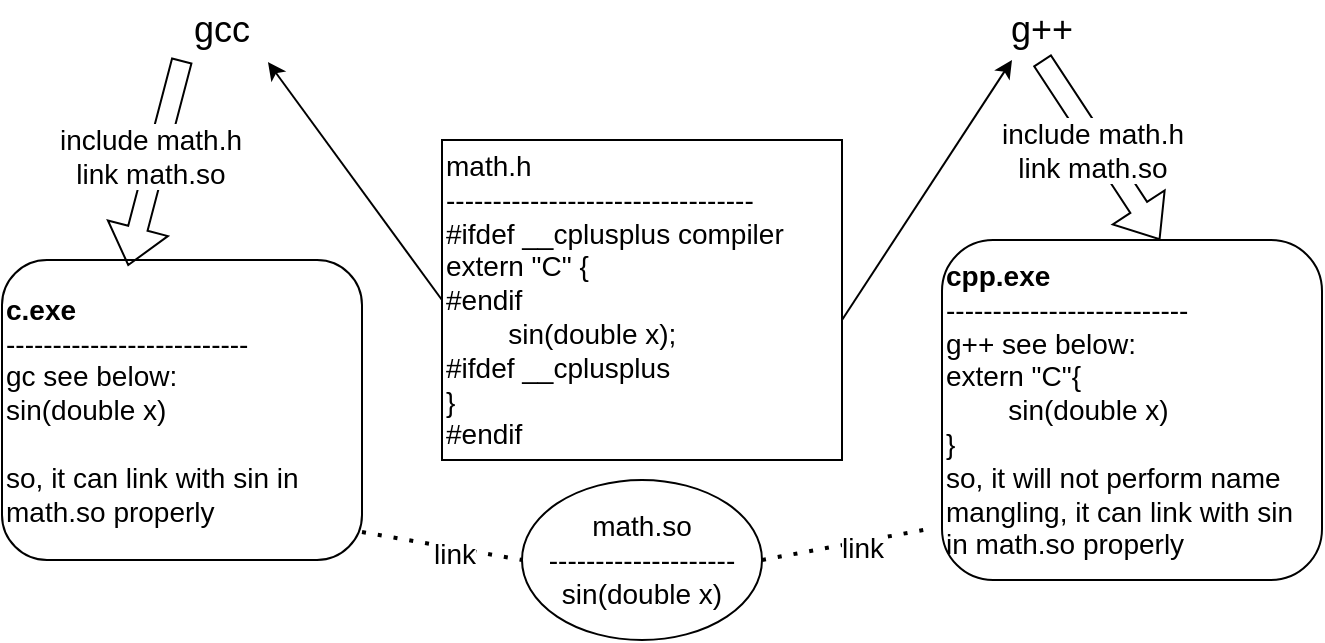 <mxfile version="24.6.5" type="device">
  <diagram name="Page-1" id="ZhQ4XyjFz-Q-k2d-4-wh">
    <mxGraphModel dx="1099" dy="1038" grid="1" gridSize="10" guides="1" tooltips="1" connect="1" arrows="1" fold="1" page="1" pageScale="1" pageWidth="850" pageHeight="1100" math="0" shadow="0">
      <root>
        <mxCell id="0" />
        <mxCell id="1" parent="0" />
        <mxCell id="Fw8AXvKBSuE9-e5RtdJN-1" value="gcc" style="text;html=1;align=center;verticalAlign=middle;whiteSpace=wrap;rounded=0;fontSize=18;" vertex="1" parent="1">
          <mxGeometry x="120" y="230" width="60" height="30" as="geometry" />
        </mxCell>
        <mxCell id="Fw8AXvKBSuE9-e5RtdJN-2" value="g++" style="text;html=1;align=center;verticalAlign=middle;whiteSpace=wrap;rounded=0;fontSize=18;" vertex="1" parent="1">
          <mxGeometry x="530" y="230" width="60" height="30" as="geometry" />
        </mxCell>
        <mxCell id="Fw8AXvKBSuE9-e5RtdJN-3" value="&lt;div style=&quot;font-size: 14px;&quot;&gt;math.h&lt;/div&gt;&lt;div style=&quot;font-size: 14px;&quot;&gt;---------------------------------&lt;/div&gt;&lt;div style=&quot;font-size: 14px;&quot;&gt;&lt;font style=&quot;font-size: 14px;&quot;&gt;#ifdef __cplusplus compiler&lt;/font&gt;&lt;/div&gt;&lt;div style=&quot;font-size: 14px;&quot;&gt;&lt;font style=&quot;font-size: 14px;&quot;&gt;extern &quot;C&quot; {&lt;/font&gt;&lt;/div&gt;&lt;div style=&quot;font-size: 14px;&quot;&gt;&lt;font style=&quot;font-size: 14px;&quot;&gt;#endif&lt;/font&gt;&lt;/div&gt;&lt;div style=&quot;font-size: 14px;&quot;&gt;&lt;span style=&quot;white-space: normal; font-size: 14px;&quot;&gt;&lt;font style=&quot;font-size: 14px;&quot;&gt;&lt;span style=&quot;white-space: pre; font-size: 14px;&quot;&gt;&#x9;&lt;/span&gt;sin(double x);&lt;/font&gt;&lt;/span&gt;&lt;/div&gt;&lt;div style=&quot;font-size: 14px;&quot;&gt;&lt;font style=&quot;font-size: 14px;&quot;&gt;#ifdef __cplusplus&lt;/font&gt;&lt;/div&gt;&lt;div style=&quot;font-size: 14px;&quot;&gt;&lt;font style=&quot;font-size: 14px;&quot;&gt;}&lt;/font&gt;&lt;/div&gt;&lt;div style=&quot;font-size: 14px;&quot;&gt;&lt;font style=&quot;font-size: 14px;&quot;&gt;#endif&lt;span style=&quot;white-space: pre; font-size: 14px;&quot;&gt;&#x9;&lt;/span&gt;&lt;/font&gt;&lt;/div&gt;" style="rounded=0;whiteSpace=wrap;html=1;align=left;fontSize=14;" vertex="1" parent="1">
          <mxGeometry x="260" y="300" width="200" height="160" as="geometry" />
        </mxCell>
        <mxCell id="Fw8AXvKBSuE9-e5RtdJN-4" value="math.so&lt;div style=&quot;font-size: 14px;&quot;&gt;--------------------&lt;/div&gt;&lt;div style=&quot;font-size: 14px;&quot;&gt;sin(double x)&lt;/div&gt;" style="ellipse;whiteSpace=wrap;html=1;fontSize=14;" vertex="1" parent="1">
          <mxGeometry x="300" y="470" width="120" height="80" as="geometry" />
        </mxCell>
        <mxCell id="Fw8AXvKBSuE9-e5RtdJN-5" value="" style="endArrow=classic;html=1;rounded=0;entryX=0.25;entryY=1;entryDx=0;entryDy=0;" edge="1" parent="1" target="Fw8AXvKBSuE9-e5RtdJN-2">
          <mxGeometry width="50" height="50" relative="1" as="geometry">
            <mxPoint x="460" y="390" as="sourcePoint" />
            <mxPoint x="510" y="340" as="targetPoint" />
          </mxGeometry>
        </mxCell>
        <mxCell id="Fw8AXvKBSuE9-e5RtdJN-6" value="&lt;b&gt;cpp.exe&lt;/b&gt;&lt;div style=&quot;font-size: 14px;&quot;&gt;--------------------------&lt;br style=&quot;font-size: 14px;&quot;&gt;&lt;div style=&quot;font-size: 14px;&quot;&gt;g++ see below:&lt;/div&gt;&lt;div style=&quot;font-size: 14px;&quot;&gt;extern &quot;C&quot;{&lt;/div&gt;&lt;div style=&quot;font-size: 14px;&quot;&gt;&lt;span style=&quot;white-space: pre; font-size: 14px;&quot;&gt;&#x9;&lt;/span&gt;sin(double x)&lt;/div&gt;&lt;div style=&quot;font-size: 14px;&quot;&gt;}&lt;/div&gt;&lt;/div&gt;&lt;div style=&quot;font-size: 14px;&quot;&gt;so, it will not perform name mangling, it can link with sin in math.so properly&lt;/div&gt;" style="rounded=1;whiteSpace=wrap;html=1;align=left;fontSize=14;" vertex="1" parent="1">
          <mxGeometry x="510" y="350" width="190" height="170" as="geometry" />
        </mxCell>
        <mxCell id="Fw8AXvKBSuE9-e5RtdJN-8" value="&lt;b&gt;c.exe&lt;/b&gt;&lt;div style=&quot;font-size: 14px;&quot;&gt;--------------------------&lt;br style=&quot;font-size: 14px;&quot;&gt;&lt;div style=&quot;font-size: 14px;&quot;&gt;gc see below:&lt;/div&gt;&lt;div style=&quot;font-size: 14px;&quot;&gt;&lt;span style=&quot;background-color: initial; font-size: 14px;&quot;&gt;sin(double x)&lt;/span&gt;&lt;br style=&quot;font-size: 14px;&quot;&gt;&lt;/div&gt;&lt;div style=&quot;font-size: 14px;&quot;&gt;&lt;br style=&quot;font-size: 14px;&quot;&gt;&lt;/div&gt;&lt;/div&gt;&lt;div style=&quot;font-size: 14px;&quot;&gt;so, it can link with sin in math.so properly&lt;/div&gt;" style="rounded=1;whiteSpace=wrap;html=1;align=left;fontSize=14;" vertex="1" parent="1">
          <mxGeometry x="40" y="360" width="180" height="150" as="geometry" />
        </mxCell>
        <mxCell id="Fw8AXvKBSuE9-e5RtdJN-9" value="" style="endArrow=classic;html=1;rounded=0;entryX=0.883;entryY=1.033;entryDx=0;entryDy=0;entryPerimeter=0;exitX=0;exitY=0.5;exitDx=0;exitDy=0;" edge="1" parent="1" source="Fw8AXvKBSuE9-e5RtdJN-3" target="Fw8AXvKBSuE9-e5RtdJN-1">
          <mxGeometry width="50" height="50" relative="1" as="geometry">
            <mxPoint x="470" y="400" as="sourcePoint" />
            <mxPoint x="555" y="270" as="targetPoint" />
          </mxGeometry>
        </mxCell>
        <mxCell id="Fw8AXvKBSuE9-e5RtdJN-10" value="" style="shape=flexArrow;endArrow=classic;html=1;rounded=0;exitX=0.5;exitY=1;exitDx=0;exitDy=0;entryX=0.574;entryY=0;entryDx=0;entryDy=0;entryPerimeter=0;" edge="1" parent="1" source="Fw8AXvKBSuE9-e5RtdJN-2" target="Fw8AXvKBSuE9-e5RtdJN-6">
          <mxGeometry width="50" height="50" relative="1" as="geometry">
            <mxPoint x="540" y="550" as="sourcePoint" />
            <mxPoint x="590" y="500" as="targetPoint" />
          </mxGeometry>
        </mxCell>
        <mxCell id="Fw8AXvKBSuE9-e5RtdJN-11" value="include math.h&lt;div style=&quot;font-size: 14px;&quot;&gt;link math.so&lt;/div&gt;" style="edgeLabel;html=1;align=center;verticalAlign=middle;resizable=0;points=[];fontSize=14;" vertex="1" connectable="0" parent="Fw8AXvKBSuE9-e5RtdJN-10">
          <mxGeometry x="-0.059" y="-4" relative="1" as="geometry">
            <mxPoint as="offset" />
          </mxGeometry>
        </mxCell>
        <mxCell id="Fw8AXvKBSuE9-e5RtdJN-12" value="" style="shape=flexArrow;endArrow=classic;html=1;rounded=0;exitX=0.5;exitY=1;exitDx=0;exitDy=0;entryX=0.35;entryY=0.02;entryDx=0;entryDy=0;entryPerimeter=0;" edge="1" parent="1" target="Fw8AXvKBSuE9-e5RtdJN-8">
          <mxGeometry width="50" height="50" relative="1" as="geometry">
            <mxPoint x="130" y="260" as="sourcePoint" />
            <mxPoint x="189" y="350" as="targetPoint" />
          </mxGeometry>
        </mxCell>
        <mxCell id="Fw8AXvKBSuE9-e5RtdJN-13" value="include math.h&lt;div style=&quot;font-size: 14px;&quot;&gt;link math.so&lt;/div&gt;" style="edgeLabel;html=1;align=center;verticalAlign=middle;resizable=0;points=[];fontSize=14;" vertex="1" connectable="0" parent="Fw8AXvKBSuE9-e5RtdJN-12">
          <mxGeometry x="-0.059" y="-4" relative="1" as="geometry">
            <mxPoint as="offset" />
          </mxGeometry>
        </mxCell>
        <mxCell id="Fw8AXvKBSuE9-e5RtdJN-14" value="" style="endArrow=none;dashed=1;html=1;dashPattern=1 3;strokeWidth=2;rounded=0;exitX=1;exitY=0.5;exitDx=0;exitDy=0;entryX=-0.021;entryY=0.847;entryDx=0;entryDy=0;entryPerimeter=0;" edge="1" parent="1" source="Fw8AXvKBSuE9-e5RtdJN-4" target="Fw8AXvKBSuE9-e5RtdJN-6">
          <mxGeometry width="50" height="50" relative="1" as="geometry">
            <mxPoint x="470" y="530" as="sourcePoint" />
            <mxPoint x="520" y="480" as="targetPoint" />
          </mxGeometry>
        </mxCell>
        <mxCell id="Fw8AXvKBSuE9-e5RtdJN-15" value="link" style="edgeLabel;html=1;align=center;verticalAlign=middle;resizable=0;points=[];fontSize=14;" vertex="1" connectable="0" parent="Fw8AXvKBSuE9-e5RtdJN-14">
          <mxGeometry x="0.149" y="-3" relative="1" as="geometry">
            <mxPoint as="offset" />
          </mxGeometry>
        </mxCell>
        <mxCell id="Fw8AXvKBSuE9-e5RtdJN-17" value="" style="endArrow=none;dashed=1;html=1;dashPattern=1 3;strokeWidth=2;rounded=0;entryX=0;entryY=0.5;entryDx=0;entryDy=0;" edge="1" parent="1" target="Fw8AXvKBSuE9-e5RtdJN-4">
          <mxGeometry width="50" height="50" relative="1" as="geometry">
            <mxPoint x="220" y="496" as="sourcePoint" />
            <mxPoint x="300" y="480" as="targetPoint" />
          </mxGeometry>
        </mxCell>
        <mxCell id="Fw8AXvKBSuE9-e5RtdJN-18" value="link" style="edgeLabel;html=1;align=center;verticalAlign=middle;resizable=0;points=[];fontSize=14;" vertex="1" connectable="0" parent="Fw8AXvKBSuE9-e5RtdJN-17">
          <mxGeometry x="0.149" y="-3" relative="1" as="geometry">
            <mxPoint as="offset" />
          </mxGeometry>
        </mxCell>
      </root>
    </mxGraphModel>
  </diagram>
</mxfile>
